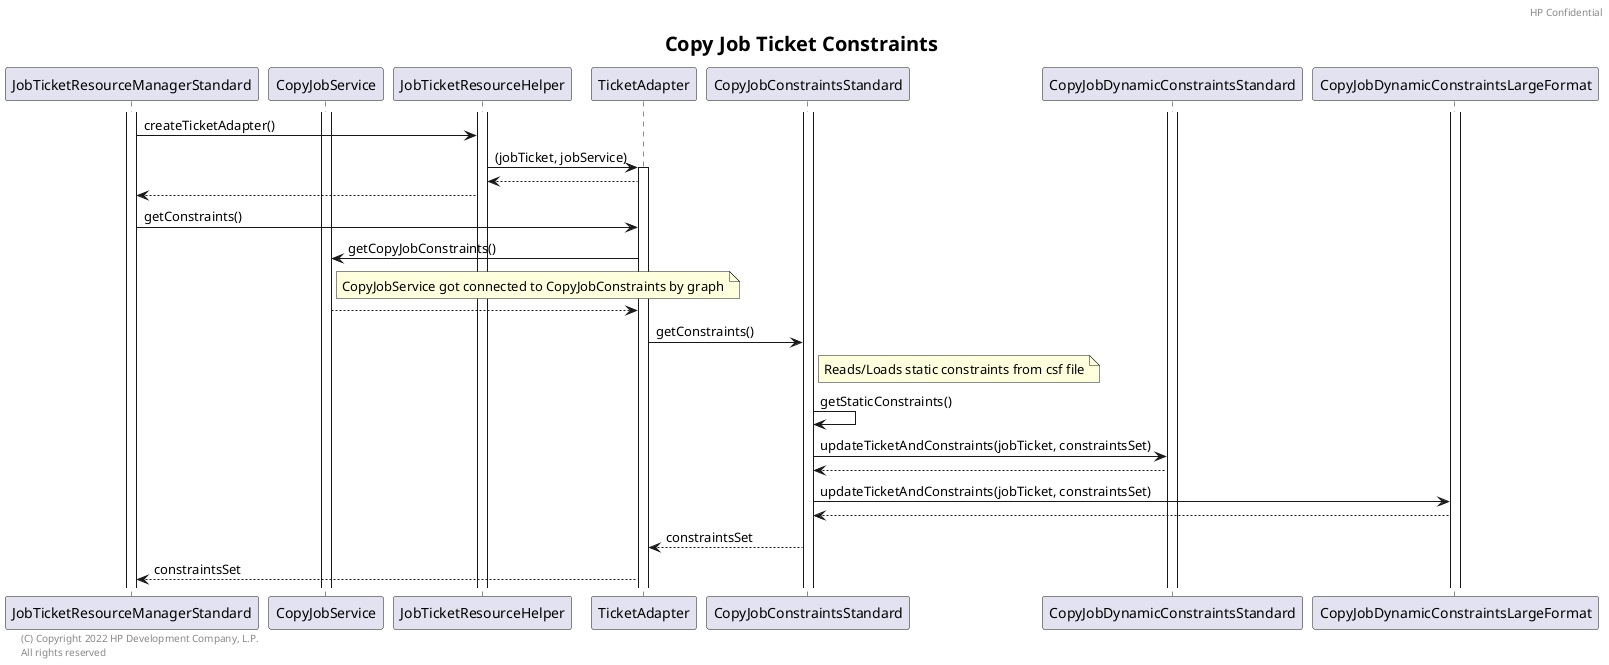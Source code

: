@startuml
title
<size:20><b>Copy Job Ticket Constraints</b></size>
end title
header HP Confidential
left footer \t(C) Copyright 2022 HP Development Company, L.P.\l\tAll rights reserved

participant JobTicketResourceManagerStandard as jtrm
participant CopyJobService as js
participant JobTicketResourceHelper as rh
participant TicketAdapter as ta
participant CopyJobConstraintsStandard as cs
participant CopyJobDynamicConstraintsStandard as dcst
participant CopyJobDynamicConstraintsLargeFormat as dclf

activate jtrm
activate js
activate rh
activate cs
activate dcst
activate dclf

jtrm -> rh : createTicketAdapter()
rh -> ta : (jobTicket, jobService)
activate ta
rh <-- ta
jtrm <-- rh 

jtrm -> ta : getConstraints()
ta -> js : getCopyJobConstraints()
note right of js
    CopyJobService got connected to CopyJobConstraints by graph
end note
ta <-- js

ta -> cs : getConstraints()
note right of cs
    Reads/Loads static constraints from csf file
end note
cs -> cs : getStaticConstraints()

cs -> dcst : updateTicketAndConstraints(jobTicket, constraintsSet)
cs <-- dcst

cs -> dclf : updateTicketAndConstraints(jobTicket, constraintsSet)
cs <-- dclf

ta <-- cs : constraintsSet
jtrm <-- ta : constraintsSet

@enduml